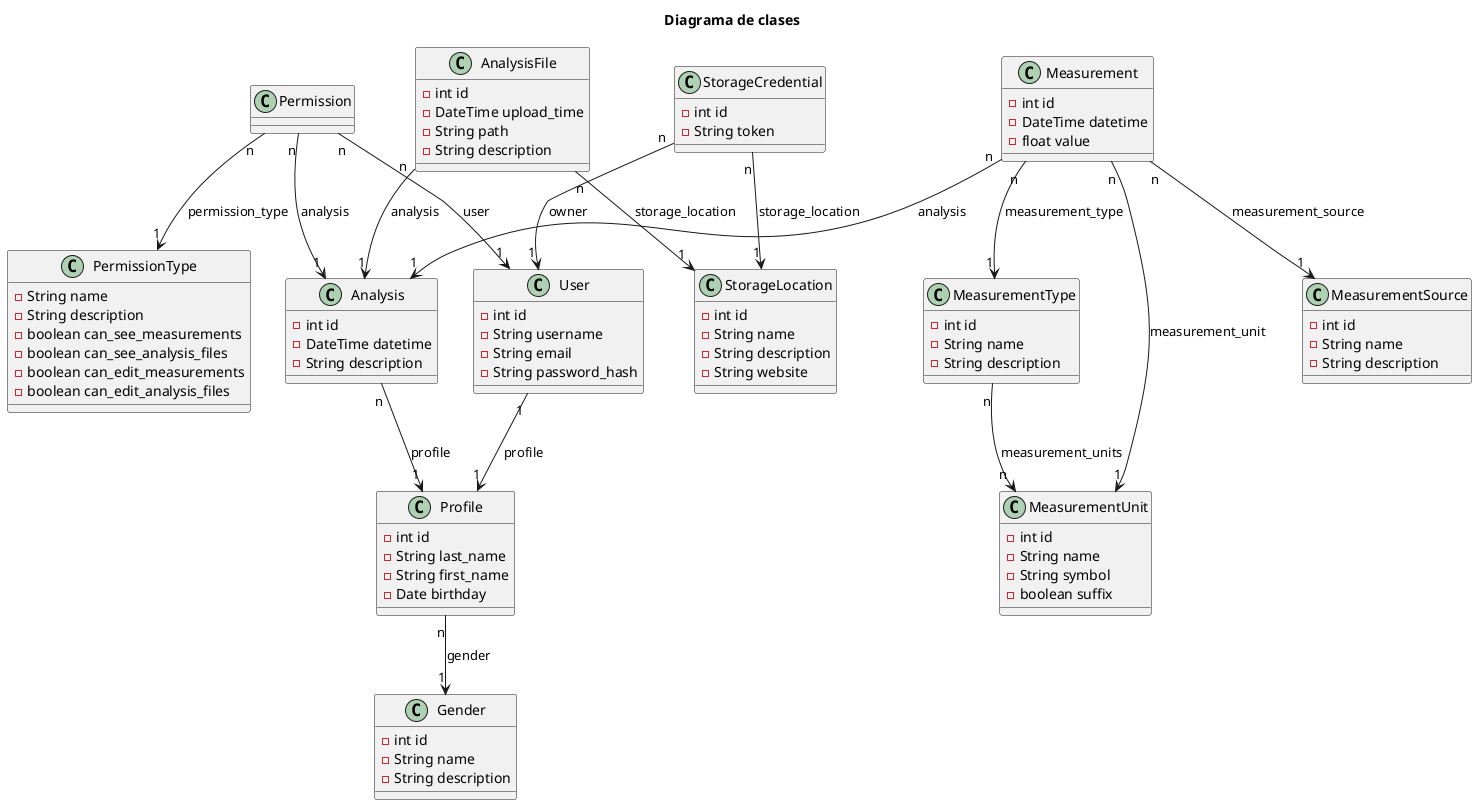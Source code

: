@startuml diagramaClases.png

title Diagrama de clases

class Gender {
    -int id
    -String name
    -String description
}

class Measurement {
    -int id
    -DateTime datetime
    -float value
}

class MeasurementUnit {
    -int id
    -String name
    -String symbol
    -boolean suffix
}

class MeasurementType {
    -int id
    -String name
    -String description
}

class MeasurementSource {
    -int id
    -String name
    -String description
}

class Profile {
    -int id
    -String last_name
    -String first_name
    -Date birthday
}

class User {
    -int id
    -String username
    -String email
    -String password_hash
}

class Analysis {
    -int id
    -DateTime datetime
    -String description
}

class AnalysisFile {
    -int id
    -DateTime upload_time
    -String path
    -String description
}

class Permission {
}

class PermissionType {
    -String name
    -String description
    -boolean can_see_measurements
    -boolean can_see_analysis_files
    -boolean can_edit_measurements
    -boolean can_edit_analysis_files
}

class StorageLocation {
    -int id
    -String name
    -String description
    -String website
}

class StorageCredential {
    -int id
    -String token
}


'Relaciones

Measurement "n" --> "1" MeasurementUnit : measurement_unit
Measurement "n" --> "1" MeasurementType : measurement_type
Measurement "n" --> "1" MeasurementSource : measurement_source
Measurement "n" --> "1" Analysis : analysis

MeasurementType "n" --> "n" MeasurementUnit : measurement_units

Profile "n" --> "1" Gender : gender

User "1" --> "1" Profile : profile

AnalysisFile "n" --> "1" Analysis : analysis
AnalysisFile "n" --> "1" StorageLocation : storage_location
Analysis "n" --> "1" Profile : profile

Permission "n" --> "1" Analysis : analysis
Permission "n" --> "1" PermissionType : permission_type
Permission "n" --> "1" User : user

StorageCredential "n" --> "1" User : owner
StorageCredential "n" --> "1" StorageLocation : storage_location

@enduml
